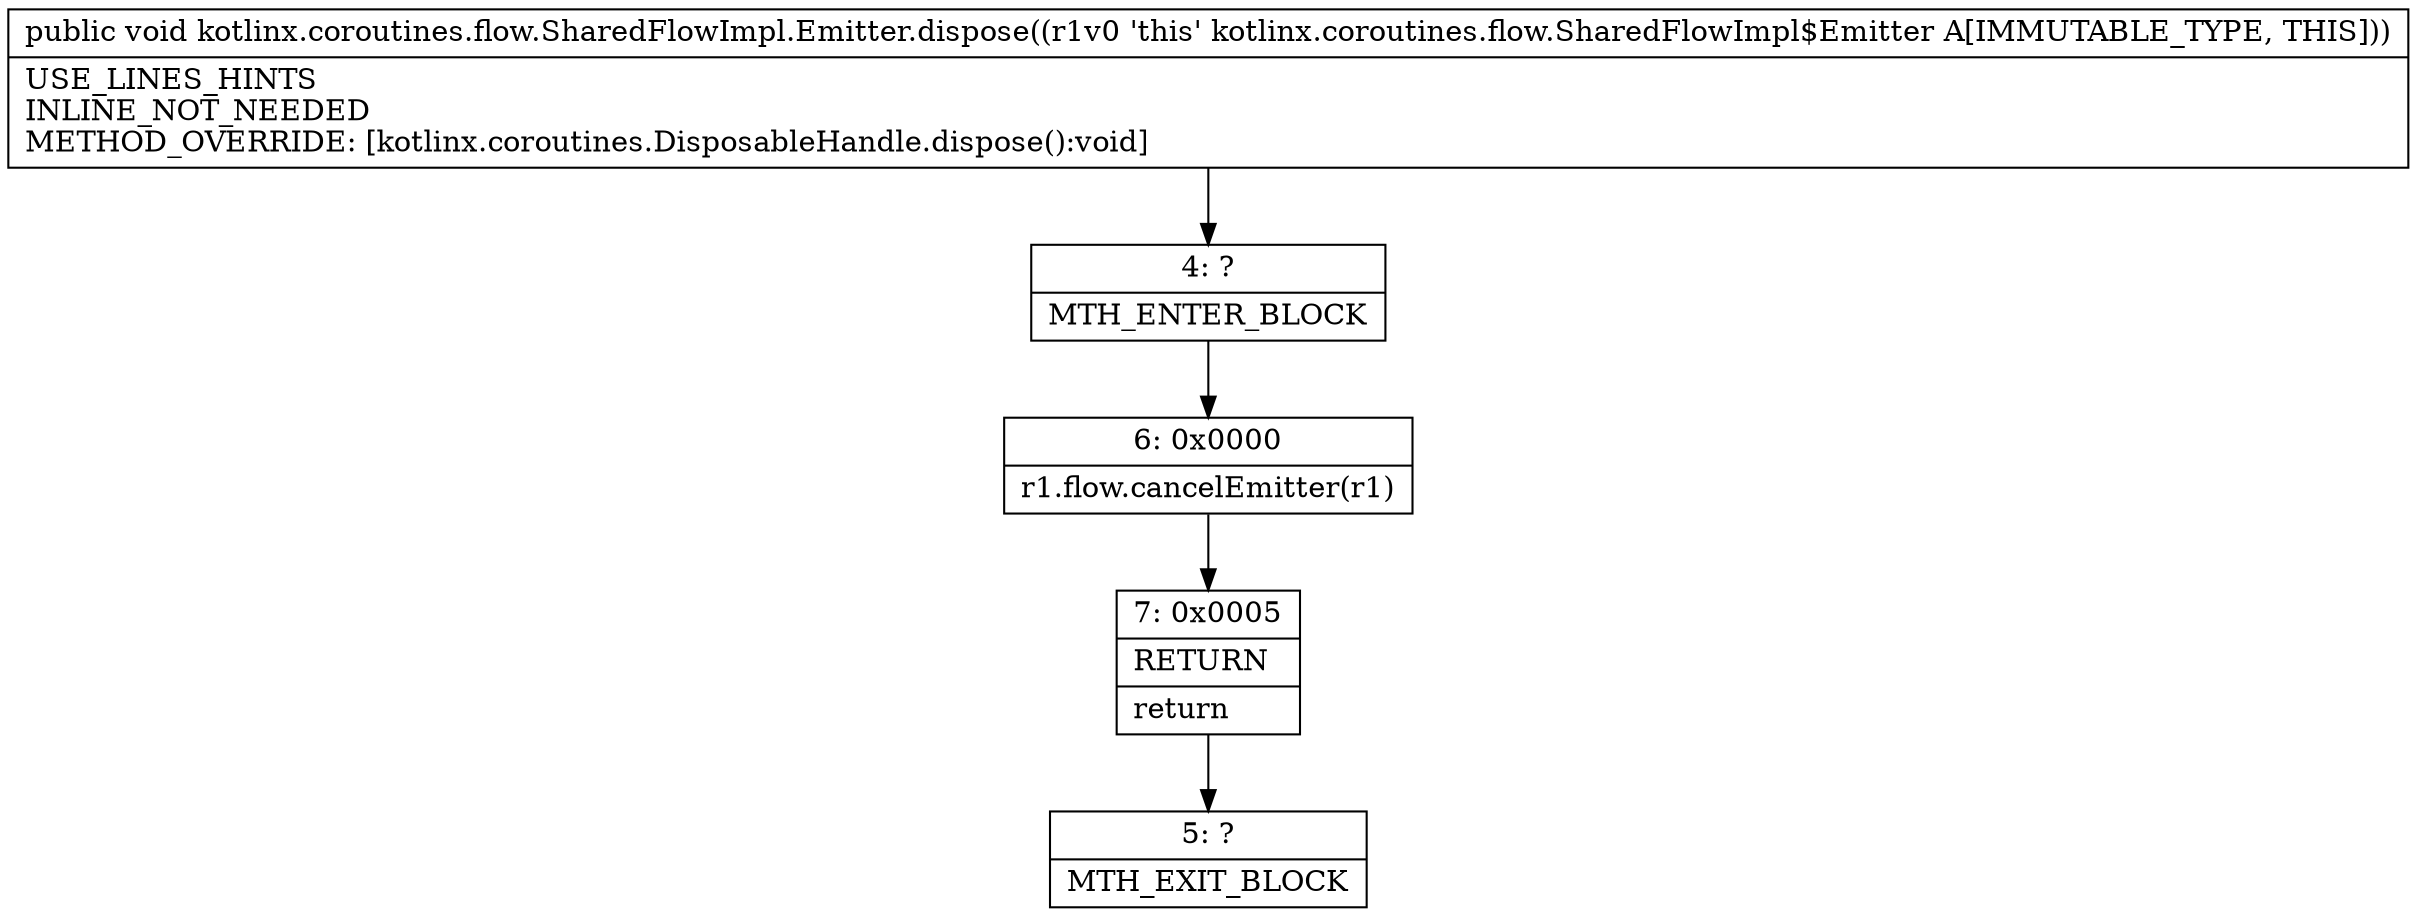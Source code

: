 digraph "CFG forkotlinx.coroutines.flow.SharedFlowImpl.Emitter.dispose()V" {
Node_4 [shape=record,label="{4\:\ ?|MTH_ENTER_BLOCK\l}"];
Node_6 [shape=record,label="{6\:\ 0x0000|r1.flow.cancelEmitter(r1)\l}"];
Node_7 [shape=record,label="{7\:\ 0x0005|RETURN\l|return\l}"];
Node_5 [shape=record,label="{5\:\ ?|MTH_EXIT_BLOCK\l}"];
MethodNode[shape=record,label="{public void kotlinx.coroutines.flow.SharedFlowImpl.Emitter.dispose((r1v0 'this' kotlinx.coroutines.flow.SharedFlowImpl$Emitter A[IMMUTABLE_TYPE, THIS]))  | USE_LINES_HINTS\lINLINE_NOT_NEEDED\lMETHOD_OVERRIDE: [kotlinx.coroutines.DisposableHandle.dispose():void]\l}"];
MethodNode -> Node_4;Node_4 -> Node_6;
Node_6 -> Node_7;
Node_7 -> Node_5;
}

